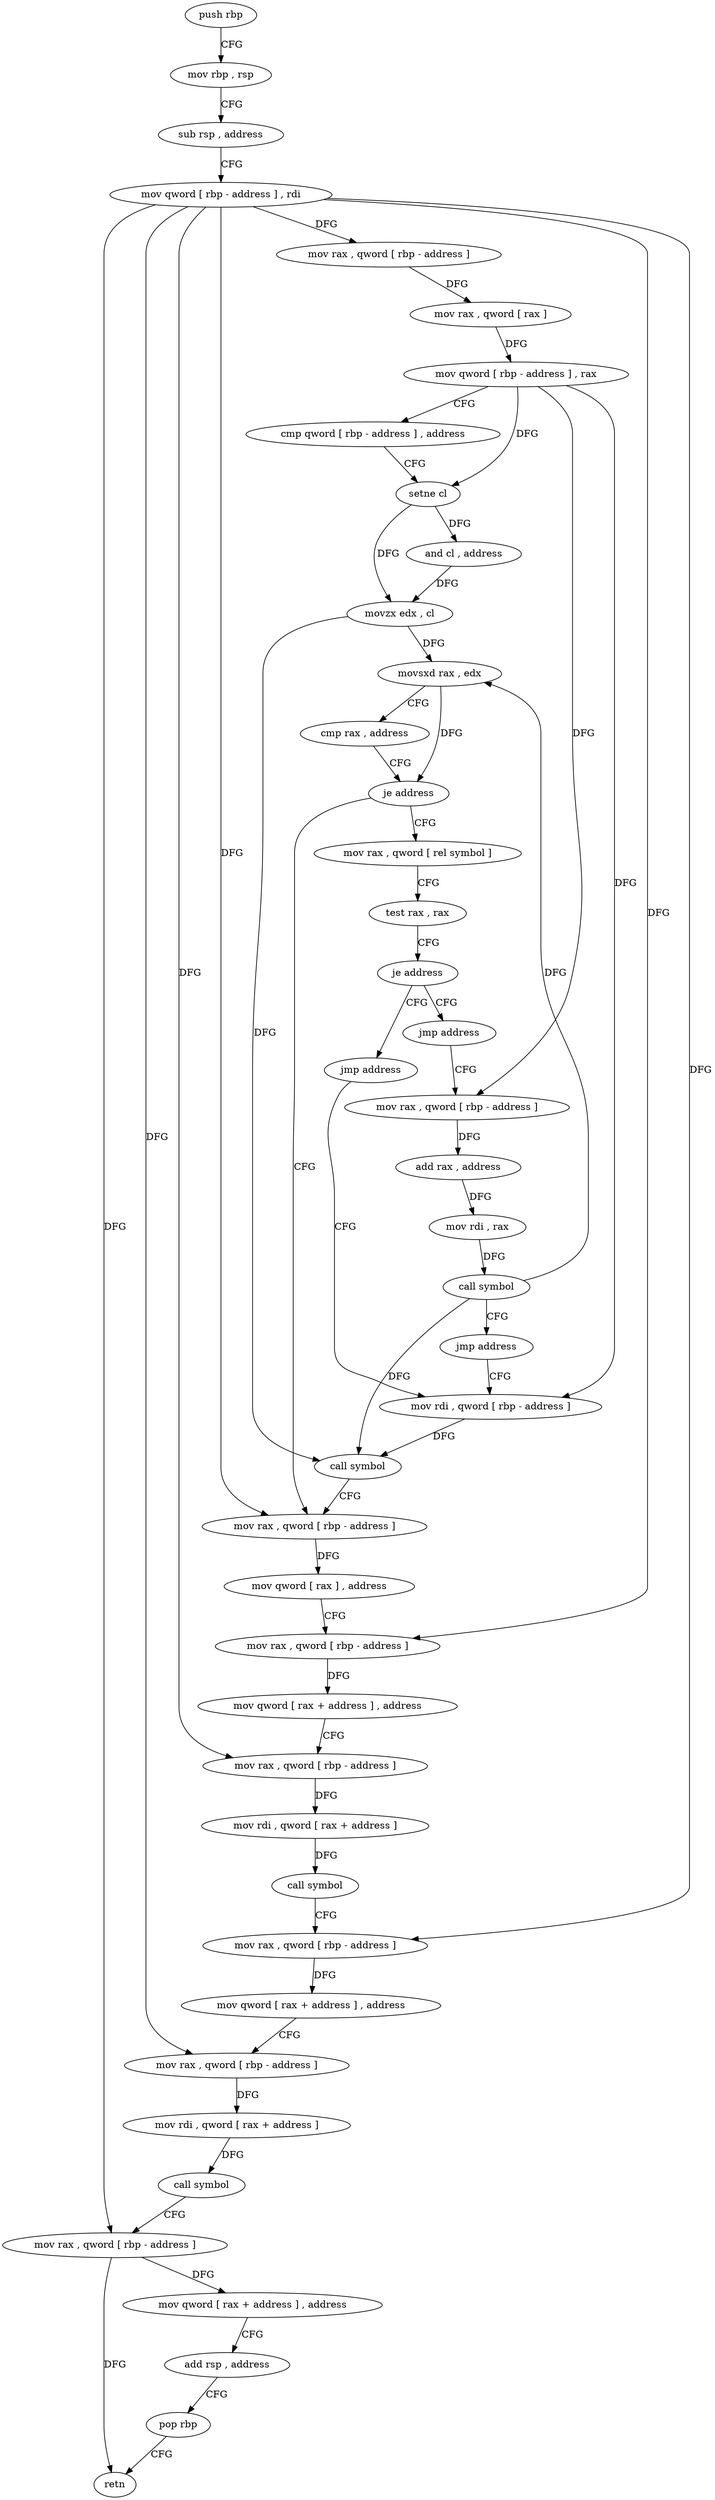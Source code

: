 digraph "func" {
"391312" [label = "push rbp" ]
"391313" [label = "mov rbp , rsp" ]
"391316" [label = "sub rsp , address" ]
"391320" [label = "mov qword [ rbp - address ] , rdi" ]
"391324" [label = "mov rax , qword [ rbp - address ]" ]
"391328" [label = "mov rax , qword [ rax ]" ]
"391331" [label = "mov qword [ rbp - address ] , rax" ]
"391335" [label = "cmp qword [ rbp - address ] , address" ]
"391340" [label = "setne cl" ]
"391343" [label = "and cl , address" ]
"391346" [label = "movzx edx , cl" ]
"391349" [label = "movsxd rax , edx" ]
"391352" [label = "cmp rax , address" ]
"391356" [label = "je address" ]
"391420" [label = "mov rax , qword [ rbp - address ]" ]
"391362" [label = "mov rax , qword [ rel symbol ]" ]
"391424" [label = "mov qword [ rax ] , address" ]
"391431" [label = "mov rax , qword [ rbp - address ]" ]
"391435" [label = "mov qword [ rax + address ] , address" ]
"391443" [label = "mov rax , qword [ rbp - address ]" ]
"391447" [label = "mov rdi , qword [ rax + address ]" ]
"391451" [label = "call symbol" ]
"391456" [label = "mov rax , qword [ rbp - address ]" ]
"391460" [label = "mov qword [ rax + address ] , address" ]
"391468" [label = "mov rax , qword [ rbp - address ]" ]
"391472" [label = "mov rdi , qword [ rax + address ]" ]
"391476" [label = "call symbol" ]
"391481" [label = "mov rax , qword [ rbp - address ]" ]
"391485" [label = "mov qword [ rax + address ] , address" ]
"391493" [label = "add rsp , address" ]
"391497" [label = "pop rbp" ]
"391498" [label = "retn" ]
"391369" [label = "test rax , rax" ]
"391372" [label = "je address" ]
"391406" [label = "jmp address" ]
"391378" [label = "jmp address" ]
"391411" [label = "mov rdi , qword [ rbp - address ]" ]
"391383" [label = "mov rax , qword [ rbp - address ]" ]
"391415" [label = "call symbol" ]
"391387" [label = "add rax , address" ]
"391393" [label = "mov rdi , rax" ]
"391396" [label = "call symbol" ]
"391401" [label = "jmp address" ]
"391312" -> "391313" [ label = "CFG" ]
"391313" -> "391316" [ label = "CFG" ]
"391316" -> "391320" [ label = "CFG" ]
"391320" -> "391324" [ label = "DFG" ]
"391320" -> "391420" [ label = "DFG" ]
"391320" -> "391431" [ label = "DFG" ]
"391320" -> "391443" [ label = "DFG" ]
"391320" -> "391456" [ label = "DFG" ]
"391320" -> "391468" [ label = "DFG" ]
"391320" -> "391481" [ label = "DFG" ]
"391324" -> "391328" [ label = "DFG" ]
"391328" -> "391331" [ label = "DFG" ]
"391331" -> "391335" [ label = "CFG" ]
"391331" -> "391340" [ label = "DFG" ]
"391331" -> "391411" [ label = "DFG" ]
"391331" -> "391383" [ label = "DFG" ]
"391335" -> "391340" [ label = "CFG" ]
"391340" -> "391343" [ label = "DFG" ]
"391340" -> "391346" [ label = "DFG" ]
"391343" -> "391346" [ label = "DFG" ]
"391346" -> "391349" [ label = "DFG" ]
"391346" -> "391415" [ label = "DFG" ]
"391349" -> "391352" [ label = "CFG" ]
"391349" -> "391356" [ label = "DFG" ]
"391352" -> "391356" [ label = "CFG" ]
"391356" -> "391420" [ label = "CFG" ]
"391356" -> "391362" [ label = "CFG" ]
"391420" -> "391424" [ label = "DFG" ]
"391362" -> "391369" [ label = "CFG" ]
"391424" -> "391431" [ label = "CFG" ]
"391431" -> "391435" [ label = "DFG" ]
"391435" -> "391443" [ label = "CFG" ]
"391443" -> "391447" [ label = "DFG" ]
"391447" -> "391451" [ label = "DFG" ]
"391451" -> "391456" [ label = "CFG" ]
"391456" -> "391460" [ label = "DFG" ]
"391460" -> "391468" [ label = "CFG" ]
"391468" -> "391472" [ label = "DFG" ]
"391472" -> "391476" [ label = "DFG" ]
"391476" -> "391481" [ label = "CFG" ]
"391481" -> "391485" [ label = "DFG" ]
"391481" -> "391498" [ label = "DFG" ]
"391485" -> "391493" [ label = "CFG" ]
"391493" -> "391497" [ label = "CFG" ]
"391497" -> "391498" [ label = "CFG" ]
"391369" -> "391372" [ label = "CFG" ]
"391372" -> "391406" [ label = "CFG" ]
"391372" -> "391378" [ label = "CFG" ]
"391406" -> "391411" [ label = "CFG" ]
"391378" -> "391383" [ label = "CFG" ]
"391411" -> "391415" [ label = "DFG" ]
"391383" -> "391387" [ label = "DFG" ]
"391415" -> "391420" [ label = "CFG" ]
"391387" -> "391393" [ label = "DFG" ]
"391393" -> "391396" [ label = "DFG" ]
"391396" -> "391401" [ label = "CFG" ]
"391396" -> "391349" [ label = "DFG" ]
"391396" -> "391415" [ label = "DFG" ]
"391401" -> "391411" [ label = "CFG" ]
}
